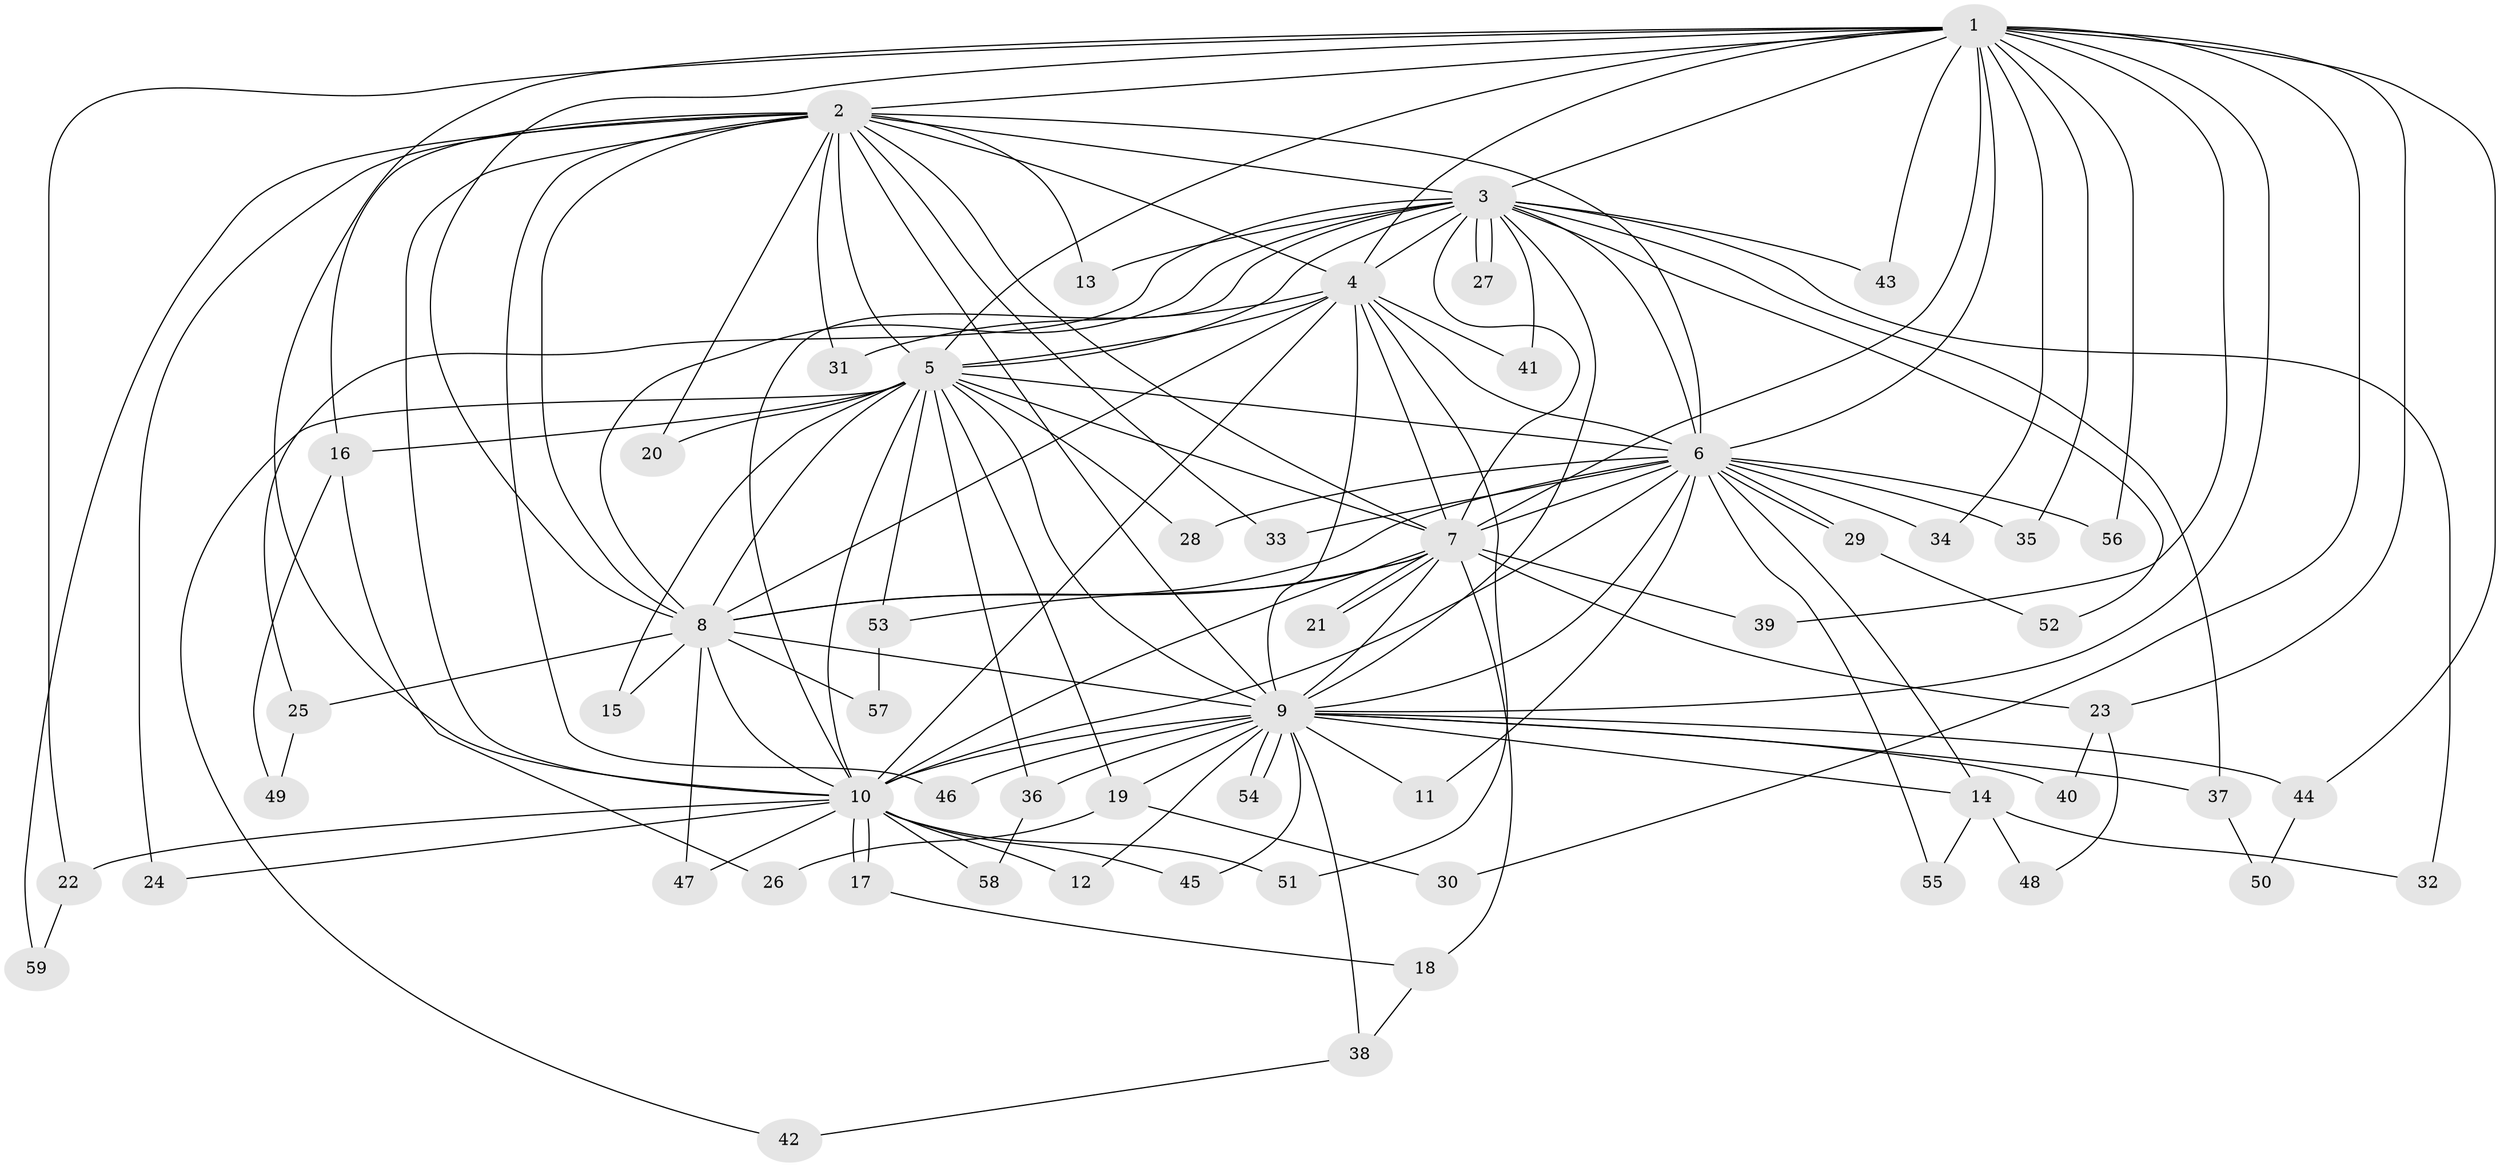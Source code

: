 // coarse degree distribution, {20: 0.022222222222222223, 15: 0.06666666666666667, 21: 0.022222222222222223, 9: 0.022222222222222223, 13: 0.022222222222222223, 19: 0.022222222222222223, 2: 0.6, 4: 0.1111111111111111, 3: 0.1111111111111111}
// Generated by graph-tools (version 1.1) at 2025/51/02/27/25 19:51:47]
// undirected, 59 vertices, 143 edges
graph export_dot {
graph [start="1"]
  node [color=gray90,style=filled];
  1;
  2;
  3;
  4;
  5;
  6;
  7;
  8;
  9;
  10;
  11;
  12;
  13;
  14;
  15;
  16;
  17;
  18;
  19;
  20;
  21;
  22;
  23;
  24;
  25;
  26;
  27;
  28;
  29;
  30;
  31;
  32;
  33;
  34;
  35;
  36;
  37;
  38;
  39;
  40;
  41;
  42;
  43;
  44;
  45;
  46;
  47;
  48;
  49;
  50;
  51;
  52;
  53;
  54;
  55;
  56;
  57;
  58;
  59;
  1 -- 2;
  1 -- 3;
  1 -- 4;
  1 -- 5;
  1 -- 6;
  1 -- 7;
  1 -- 8;
  1 -- 9;
  1 -- 10;
  1 -- 22;
  1 -- 23;
  1 -- 30;
  1 -- 34;
  1 -- 35;
  1 -- 39;
  1 -- 43;
  1 -- 44;
  1 -- 56;
  2 -- 3;
  2 -- 4;
  2 -- 5;
  2 -- 6;
  2 -- 7;
  2 -- 8;
  2 -- 9;
  2 -- 10;
  2 -- 13;
  2 -- 16;
  2 -- 20;
  2 -- 24;
  2 -- 31;
  2 -- 33;
  2 -- 46;
  2 -- 59;
  3 -- 4;
  3 -- 5;
  3 -- 6;
  3 -- 7;
  3 -- 8;
  3 -- 9;
  3 -- 10;
  3 -- 13;
  3 -- 25;
  3 -- 27;
  3 -- 27;
  3 -- 32;
  3 -- 37;
  3 -- 41;
  3 -- 43;
  3 -- 52;
  4 -- 5;
  4 -- 6;
  4 -- 7;
  4 -- 8;
  4 -- 9;
  4 -- 10;
  4 -- 31;
  4 -- 41;
  4 -- 51;
  5 -- 6;
  5 -- 7;
  5 -- 8;
  5 -- 9;
  5 -- 10;
  5 -- 15;
  5 -- 16;
  5 -- 19;
  5 -- 20;
  5 -- 28;
  5 -- 36;
  5 -- 42;
  5 -- 53;
  6 -- 7;
  6 -- 8;
  6 -- 9;
  6 -- 10;
  6 -- 11;
  6 -- 14;
  6 -- 28;
  6 -- 29;
  6 -- 29;
  6 -- 33;
  6 -- 34;
  6 -- 35;
  6 -- 55;
  6 -- 56;
  7 -- 8;
  7 -- 9;
  7 -- 10;
  7 -- 18;
  7 -- 21;
  7 -- 21;
  7 -- 23;
  7 -- 39;
  7 -- 53;
  8 -- 9;
  8 -- 10;
  8 -- 15;
  8 -- 25;
  8 -- 47;
  8 -- 57;
  9 -- 10;
  9 -- 11;
  9 -- 12;
  9 -- 14;
  9 -- 19;
  9 -- 36;
  9 -- 37;
  9 -- 38;
  9 -- 40;
  9 -- 44;
  9 -- 45;
  9 -- 46;
  9 -- 54;
  9 -- 54;
  10 -- 12;
  10 -- 17;
  10 -- 17;
  10 -- 22;
  10 -- 24;
  10 -- 45;
  10 -- 47;
  10 -- 51;
  10 -- 58;
  14 -- 32;
  14 -- 48;
  14 -- 55;
  16 -- 26;
  16 -- 49;
  17 -- 18;
  18 -- 38;
  19 -- 26;
  19 -- 30;
  22 -- 59;
  23 -- 40;
  23 -- 48;
  25 -- 49;
  29 -- 52;
  36 -- 58;
  37 -- 50;
  38 -- 42;
  44 -- 50;
  53 -- 57;
}
